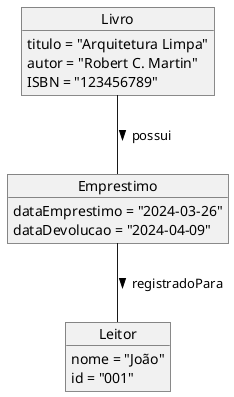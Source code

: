 @startuml
object Livro {
  titulo = "Arquitetura Limpa"
  autor = "Robert C. Martin"
  ISBN = "123456789"
}

object Emprestimo {
  dataEmprestimo = "2024-03-26"
  dataDevolucao = "2024-04-09"
}

object Leitor {
  nome = "João"
  id = "001"
}

Livro -- Emprestimo : possui >
Emprestimo -- Leitor : registradoPara >
@enduml
@startuml
class Livro {
  titulo : string
  autor : string
  ISBN : string
  emprestar()
  devolver()
}

class Emprestimo {
  dataEmprestimo : date
  dataDevolucao : date
}

class Leitor {
  nome : string
  id : string
}

Livro "1" -- "0..*" Emprestimo : possui >
Emprestimo "1" -- "1" Leitor : registradoPara >
@enduml

